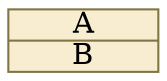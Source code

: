 
digraph proof {
   
   fontsize = 20;
   graph [ 
      overlap=false
      //fontsize=1
      splines=ortho
      //splines=true
      concentrate=true 
      bgcolor=transparent
   ];
   node [ 
      margin=0
      width=1
      height=0
      style=filled
      fillcolor="#F8EDD1"
      fontcolor=black
      color="#7F7542"
      shape=record //circle // record // Mrecord
   ];

	c_0_113 [ fillcolor="#F8EDD1", label="{A|B}" ]

}

